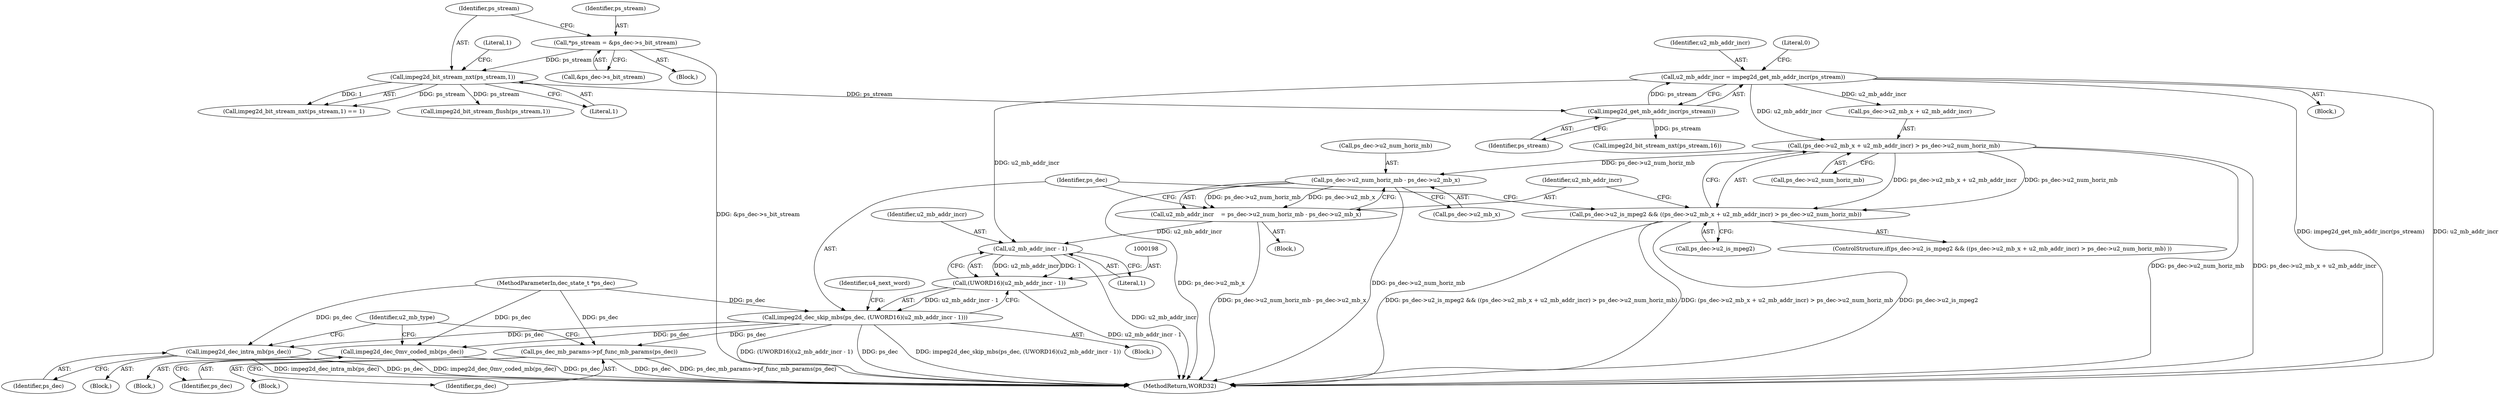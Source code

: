 digraph "0_Android_58a6822d7140137ce957c6d2fc20bae1374186c1_0@pointer" {
"1000176" [label="(Call,(ps_dec->u2_mb_x + u2_mb_addr_incr) > ps_dec->u2_num_horiz_mb)"];
"1000160" [label="(Call,u2_mb_addr_incr = impeg2d_get_mb_addr_incr(ps_stream))"];
"1000162" [label="(Call,impeg2d_get_mb_addr_incr(ps_stream))"];
"1000150" [label="(Call,impeg2d_bit_stream_nxt(ps_stream,1))"];
"1000136" [label="(Call,*ps_stream = &ps_dec->s_bit_stream)"];
"1000172" [label="(Call,ps_dec->u2_is_mpeg2 && ((ps_dec->u2_mb_x + u2_mb_addr_incr) > ps_dec->u2_num_horiz_mb))"];
"1000188" [label="(Call,ps_dec->u2_num_horiz_mb - ps_dec->u2_mb_x)"];
"1000186" [label="(Call,u2_mb_addr_incr    = ps_dec->u2_num_horiz_mb - ps_dec->u2_mb_x)"];
"1000199" [label="(Call,u2_mb_addr_incr - 1)"];
"1000197" [label="(Call,(UWORD16)(u2_mb_addr_incr - 1))"];
"1000195" [label="(Call,impeg2d_dec_skip_mbs(ps_dec, (UWORD16)(u2_mb_addr_incr - 1)))"];
"1000425" [label="(Call,ps_dec_mb_params->pf_func_mb_params(ps_dec))"];
"1000438" [label="(Call,impeg2d_dec_intra_mb(ps_dec))"];
"1000457" [label="(Call,impeg2d_dec_0mv_coded_mb(ps_dec))"];
"1000189" [label="(Call,ps_dec->u2_num_horiz_mb)"];
"1000160" [label="(Call,u2_mb_addr_incr = impeg2d_get_mb_addr_incr(ps_stream))"];
"1000159" [label="(Block,)"];
"1000173" [label="(Call,ps_dec->u2_is_mpeg2)"];
"1000457" [label="(Call,impeg2d_dec_0mv_coded_mb(ps_dec))"];
"1000203" [label="(Identifier,u4_next_word)"];
"1000185" [label="(Block,)"];
"1000163" [label="(Identifier,ps_stream)"];
"1000192" [label="(Call,ps_dec->u2_mb_x)"];
"1000170" [label="(Block,)"];
"1000136" [label="(Call,*ps_stream = &ps_dec->s_bit_stream)"];
"1000151" [label="(Identifier,ps_stream)"];
"1000137" [label="(Identifier,ps_stream)"];
"1000177" [label="(Call,ps_dec->u2_mb_x + u2_mb_addr_incr)"];
"1000195" [label="(Call,impeg2d_dec_skip_mbs(ps_dec, (UWORD16)(u2_mb_addr_incr - 1)))"];
"1000432" [label="(Block,)"];
"1000196" [label="(Identifier,ps_dec)"];
"1000425" [label="(Call,ps_dec_mb_params->pf_func_mb_params(ps_dec))"];
"1000153" [label="(Literal,1)"];
"1000133" [label="(MethodParameterIn,dec_state_t *ps_dec)"];
"1000199" [label="(Call,u2_mb_addr_incr - 1)"];
"1000200" [label="(Identifier,u2_mb_addr_incr)"];
"1000152" [label="(Literal,1)"];
"1000162" [label="(Call,impeg2d_get_mb_addr_incr(ps_stream))"];
"1000438" [label="(Call,impeg2d_dec_intra_mb(ps_dec))"];
"1000550" [label="(MethodReturn,WORD32)"];
"1000161" [label="(Identifier,u2_mb_addr_incr)"];
"1000187" [label="(Identifier,u2_mb_addr_incr)"];
"1000176" [label="(Call,(ps_dec->u2_mb_x + u2_mb_addr_incr) > ps_dec->u2_num_horiz_mb)"];
"1000149" [label="(Call,impeg2d_bit_stream_nxt(ps_stream,1) == 1)"];
"1000426" [label="(Identifier,ps_dec)"];
"1000439" [label="(Identifier,ps_dec)"];
"1000150" [label="(Call,impeg2d_bit_stream_nxt(ps_stream,1))"];
"1000458" [label="(Identifier,ps_dec)"];
"1000461" [label="(Identifier,u2_mb_type)"];
"1000171" [label="(ControlStructure,if(ps_dec->u2_is_mpeg2 && ((ps_dec->u2_mb_x + u2_mb_addr_incr) > ps_dec->u2_num_horiz_mb) ))"];
"1000188" [label="(Call,ps_dec->u2_num_horiz_mb - ps_dec->u2_mb_x)"];
"1000172" [label="(Call,ps_dec->u2_is_mpeg2 && ((ps_dec->u2_mb_x + u2_mb_addr_incr) > ps_dec->u2_num_horiz_mb))"];
"1000182" [label="(Call,ps_dec->u2_num_horiz_mb)"];
"1000375" [label="(Block,)"];
"1000441" [label="(Block,)"];
"1000134" [label="(Block,)"];
"1000155" [label="(Call,impeg2d_bit_stream_flush(ps_stream,1))"];
"1000197" [label="(Call,(UWORD16)(u2_mb_addr_incr - 1))"];
"1000201" [label="(Literal,1)"];
"1000166" [label="(Literal,0)"];
"1000138" [label="(Call,&ps_dec->s_bit_stream)"];
"1000186" [label="(Call,u2_mb_addr_incr    = ps_dec->u2_num_horiz_mb - ps_dec->u2_mb_x)"];
"1000206" [label="(Call,impeg2d_bit_stream_nxt(ps_stream,16))"];
"1000176" -> "1000172"  [label="AST: "];
"1000176" -> "1000182"  [label="CFG: "];
"1000177" -> "1000176"  [label="AST: "];
"1000182" -> "1000176"  [label="AST: "];
"1000172" -> "1000176"  [label="CFG: "];
"1000176" -> "1000550"  [label="DDG: ps_dec->u2_num_horiz_mb"];
"1000176" -> "1000550"  [label="DDG: ps_dec->u2_mb_x + u2_mb_addr_incr"];
"1000176" -> "1000172"  [label="DDG: ps_dec->u2_mb_x + u2_mb_addr_incr"];
"1000176" -> "1000172"  [label="DDG: ps_dec->u2_num_horiz_mb"];
"1000160" -> "1000176"  [label="DDG: u2_mb_addr_incr"];
"1000176" -> "1000188"  [label="DDG: ps_dec->u2_num_horiz_mb"];
"1000160" -> "1000159"  [label="AST: "];
"1000160" -> "1000162"  [label="CFG: "];
"1000161" -> "1000160"  [label="AST: "];
"1000162" -> "1000160"  [label="AST: "];
"1000166" -> "1000160"  [label="CFG: "];
"1000160" -> "1000550"  [label="DDG: impeg2d_get_mb_addr_incr(ps_stream)"];
"1000160" -> "1000550"  [label="DDG: u2_mb_addr_incr"];
"1000162" -> "1000160"  [label="DDG: ps_stream"];
"1000160" -> "1000177"  [label="DDG: u2_mb_addr_incr"];
"1000160" -> "1000199"  [label="DDG: u2_mb_addr_incr"];
"1000162" -> "1000163"  [label="CFG: "];
"1000163" -> "1000162"  [label="AST: "];
"1000150" -> "1000162"  [label="DDG: ps_stream"];
"1000162" -> "1000206"  [label="DDG: ps_stream"];
"1000150" -> "1000149"  [label="AST: "];
"1000150" -> "1000152"  [label="CFG: "];
"1000151" -> "1000150"  [label="AST: "];
"1000152" -> "1000150"  [label="AST: "];
"1000153" -> "1000150"  [label="CFG: "];
"1000150" -> "1000149"  [label="DDG: ps_stream"];
"1000150" -> "1000149"  [label="DDG: 1"];
"1000136" -> "1000150"  [label="DDG: ps_stream"];
"1000150" -> "1000155"  [label="DDG: ps_stream"];
"1000136" -> "1000134"  [label="AST: "];
"1000136" -> "1000138"  [label="CFG: "];
"1000137" -> "1000136"  [label="AST: "];
"1000138" -> "1000136"  [label="AST: "];
"1000151" -> "1000136"  [label="CFG: "];
"1000136" -> "1000550"  [label="DDG: &ps_dec->s_bit_stream"];
"1000172" -> "1000171"  [label="AST: "];
"1000172" -> "1000173"  [label="CFG: "];
"1000173" -> "1000172"  [label="AST: "];
"1000187" -> "1000172"  [label="CFG: "];
"1000196" -> "1000172"  [label="CFG: "];
"1000172" -> "1000550"  [label="DDG: ps_dec->u2_is_mpeg2 && ((ps_dec->u2_mb_x + u2_mb_addr_incr) > ps_dec->u2_num_horiz_mb)"];
"1000172" -> "1000550"  [label="DDG: (ps_dec->u2_mb_x + u2_mb_addr_incr) > ps_dec->u2_num_horiz_mb"];
"1000172" -> "1000550"  [label="DDG: ps_dec->u2_is_mpeg2"];
"1000188" -> "1000186"  [label="AST: "];
"1000188" -> "1000192"  [label="CFG: "];
"1000189" -> "1000188"  [label="AST: "];
"1000192" -> "1000188"  [label="AST: "];
"1000186" -> "1000188"  [label="CFG: "];
"1000188" -> "1000550"  [label="DDG: ps_dec->u2_num_horiz_mb"];
"1000188" -> "1000550"  [label="DDG: ps_dec->u2_mb_x"];
"1000188" -> "1000186"  [label="DDG: ps_dec->u2_num_horiz_mb"];
"1000188" -> "1000186"  [label="DDG: ps_dec->u2_mb_x"];
"1000186" -> "1000185"  [label="AST: "];
"1000187" -> "1000186"  [label="AST: "];
"1000196" -> "1000186"  [label="CFG: "];
"1000186" -> "1000550"  [label="DDG: ps_dec->u2_num_horiz_mb - ps_dec->u2_mb_x"];
"1000186" -> "1000199"  [label="DDG: u2_mb_addr_incr"];
"1000199" -> "1000197"  [label="AST: "];
"1000199" -> "1000201"  [label="CFG: "];
"1000200" -> "1000199"  [label="AST: "];
"1000201" -> "1000199"  [label="AST: "];
"1000197" -> "1000199"  [label="CFG: "];
"1000199" -> "1000550"  [label="DDG: u2_mb_addr_incr"];
"1000199" -> "1000197"  [label="DDG: u2_mb_addr_incr"];
"1000199" -> "1000197"  [label="DDG: 1"];
"1000197" -> "1000195"  [label="AST: "];
"1000198" -> "1000197"  [label="AST: "];
"1000195" -> "1000197"  [label="CFG: "];
"1000197" -> "1000550"  [label="DDG: u2_mb_addr_incr - 1"];
"1000197" -> "1000195"  [label="DDG: u2_mb_addr_incr - 1"];
"1000195" -> "1000170"  [label="AST: "];
"1000196" -> "1000195"  [label="AST: "];
"1000203" -> "1000195"  [label="CFG: "];
"1000195" -> "1000550"  [label="DDG: impeg2d_dec_skip_mbs(ps_dec, (UWORD16)(u2_mb_addr_incr - 1))"];
"1000195" -> "1000550"  [label="DDG: (UWORD16)(u2_mb_addr_incr - 1)"];
"1000195" -> "1000550"  [label="DDG: ps_dec"];
"1000133" -> "1000195"  [label="DDG: ps_dec"];
"1000195" -> "1000425"  [label="DDG: ps_dec"];
"1000195" -> "1000438"  [label="DDG: ps_dec"];
"1000195" -> "1000457"  [label="DDG: ps_dec"];
"1000425" -> "1000375"  [label="AST: "];
"1000425" -> "1000426"  [label="CFG: "];
"1000426" -> "1000425"  [label="AST: "];
"1000461" -> "1000425"  [label="CFG: "];
"1000425" -> "1000550"  [label="DDG: ps_dec"];
"1000425" -> "1000550"  [label="DDG: ps_dec_mb_params->pf_func_mb_params(ps_dec)"];
"1000133" -> "1000425"  [label="DDG: ps_dec"];
"1000438" -> "1000432"  [label="AST: "];
"1000438" -> "1000439"  [label="CFG: "];
"1000439" -> "1000438"  [label="AST: "];
"1000461" -> "1000438"  [label="CFG: "];
"1000438" -> "1000550"  [label="DDG: impeg2d_dec_intra_mb(ps_dec)"];
"1000438" -> "1000550"  [label="DDG: ps_dec"];
"1000133" -> "1000438"  [label="DDG: ps_dec"];
"1000457" -> "1000441"  [label="AST: "];
"1000457" -> "1000458"  [label="CFG: "];
"1000458" -> "1000457"  [label="AST: "];
"1000461" -> "1000457"  [label="CFG: "];
"1000457" -> "1000550"  [label="DDG: impeg2d_dec_0mv_coded_mb(ps_dec)"];
"1000457" -> "1000550"  [label="DDG: ps_dec"];
"1000133" -> "1000457"  [label="DDG: ps_dec"];
}
